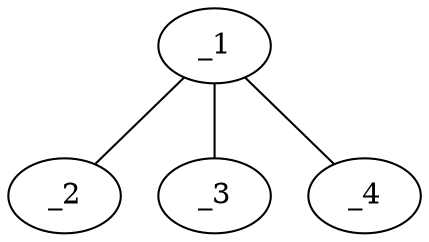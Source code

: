 graph molid15200 {
	_1	 [charge=0,
		chem=4,
		symbol="N  ",
		x="2.866",
		y="0.25"];
	_2	 [charge=0,
		chem=2,
		symbol="O  ",
		x="3.7321",
		y="0.75"];
	_1 -- _2	 [valence=1];
	_3	 [charge=0,
		chem=2,
		symbol="O  ",
		x=2,
		y="0.75"];
	_1 -- _3	 [valence=1];
	_4	 [charge=0,
		chem=2,
		symbol="O  ",
		x="2.866",
		y="-0.75"];
	_1 -- _4	 [valence=1];
}
